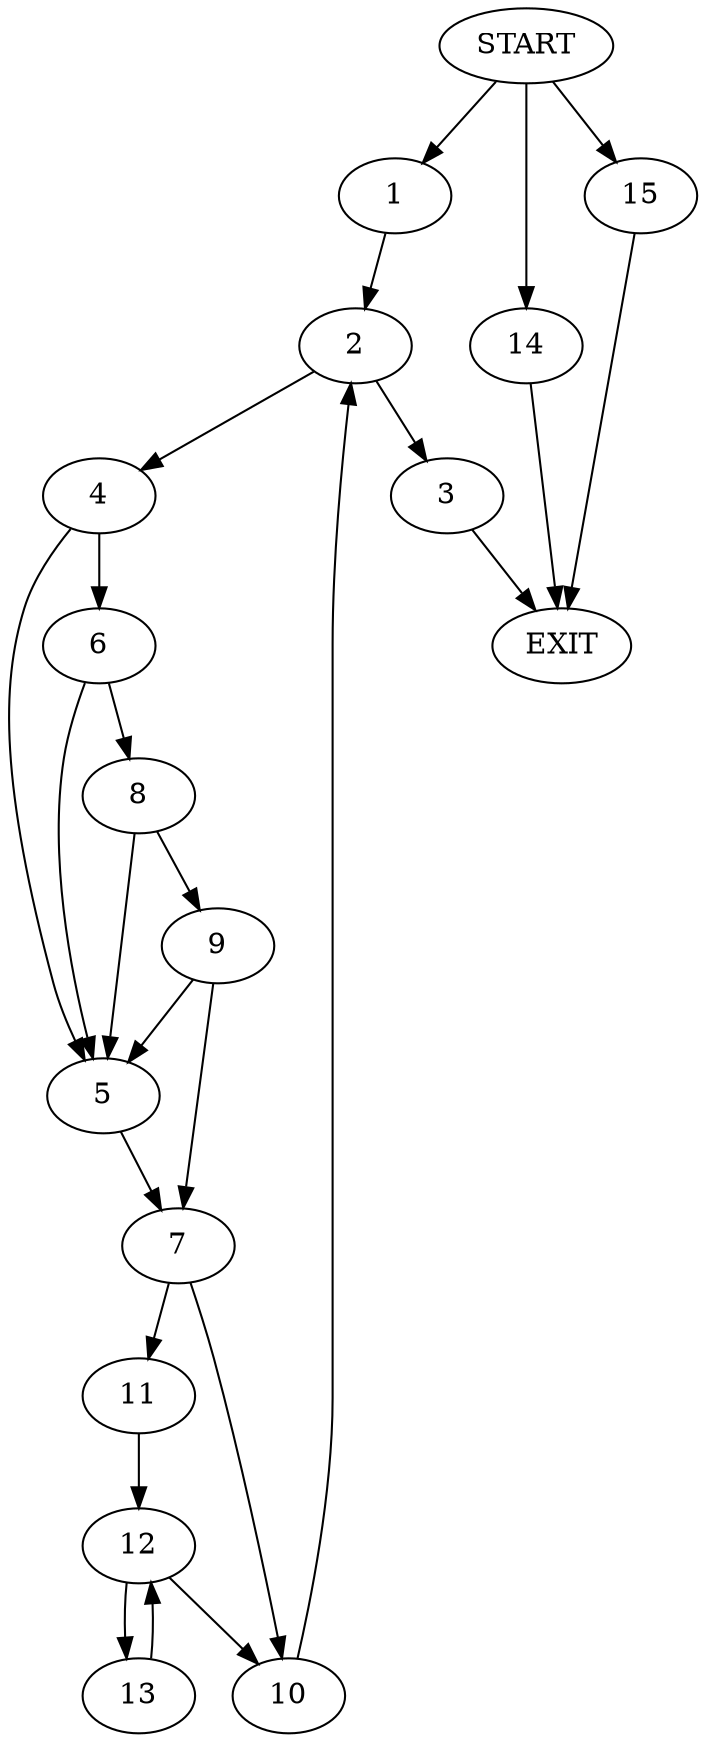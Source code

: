 digraph {
0 [label="START"]
16 [label="EXIT"]
0 -> 1
1 -> 2
2 -> 3
2 -> 4
4 -> 5
4 -> 6
3 -> 16
5 -> 7
6 -> 5
6 -> 8
8 -> 9
8 -> 5
9 -> 5
9 -> 7
7 -> 10
7 -> 11
10 -> 2
11 -> 12
12 -> 10
12 -> 13
13 -> 12
0 -> 14
14 -> 16
0 -> 15
15 -> 16
}
